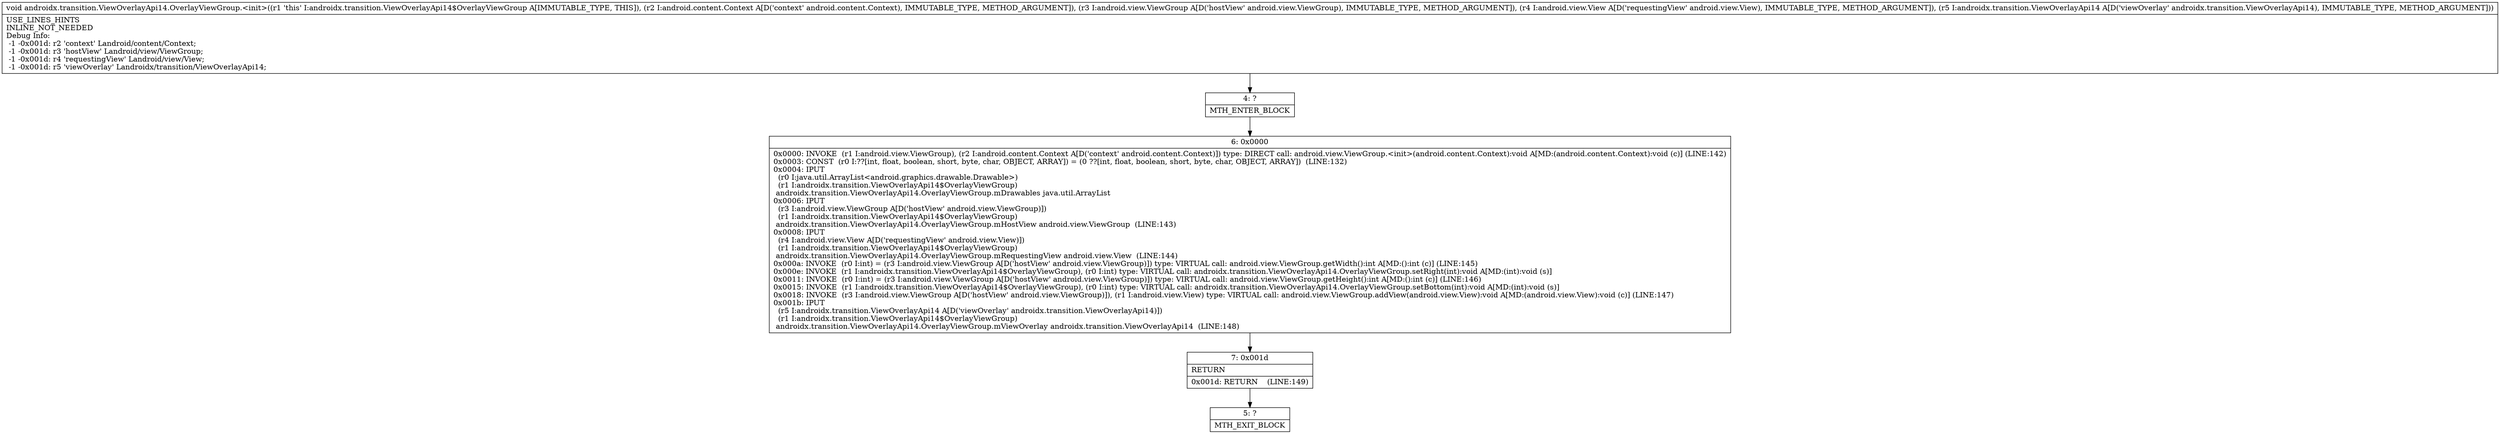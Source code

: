 digraph "CFG forandroidx.transition.ViewOverlayApi14.OverlayViewGroup.\<init\>(Landroid\/content\/Context;Landroid\/view\/ViewGroup;Landroid\/view\/View;Landroidx\/transition\/ViewOverlayApi14;)V" {
Node_4 [shape=record,label="{4\:\ ?|MTH_ENTER_BLOCK\l}"];
Node_6 [shape=record,label="{6\:\ 0x0000|0x0000: INVOKE  (r1 I:android.view.ViewGroup), (r2 I:android.content.Context A[D('context' android.content.Context)]) type: DIRECT call: android.view.ViewGroup.\<init\>(android.content.Context):void A[MD:(android.content.Context):void (c)] (LINE:142)\l0x0003: CONST  (r0 I:??[int, float, boolean, short, byte, char, OBJECT, ARRAY]) = (0 ??[int, float, boolean, short, byte, char, OBJECT, ARRAY])  (LINE:132)\l0x0004: IPUT  \l  (r0 I:java.util.ArrayList\<android.graphics.drawable.Drawable\>)\l  (r1 I:androidx.transition.ViewOverlayApi14$OverlayViewGroup)\l androidx.transition.ViewOverlayApi14.OverlayViewGroup.mDrawables java.util.ArrayList \l0x0006: IPUT  \l  (r3 I:android.view.ViewGroup A[D('hostView' android.view.ViewGroup)])\l  (r1 I:androidx.transition.ViewOverlayApi14$OverlayViewGroup)\l androidx.transition.ViewOverlayApi14.OverlayViewGroup.mHostView android.view.ViewGroup  (LINE:143)\l0x0008: IPUT  \l  (r4 I:android.view.View A[D('requestingView' android.view.View)])\l  (r1 I:androidx.transition.ViewOverlayApi14$OverlayViewGroup)\l androidx.transition.ViewOverlayApi14.OverlayViewGroup.mRequestingView android.view.View  (LINE:144)\l0x000a: INVOKE  (r0 I:int) = (r3 I:android.view.ViewGroup A[D('hostView' android.view.ViewGroup)]) type: VIRTUAL call: android.view.ViewGroup.getWidth():int A[MD:():int (c)] (LINE:145)\l0x000e: INVOKE  (r1 I:androidx.transition.ViewOverlayApi14$OverlayViewGroup), (r0 I:int) type: VIRTUAL call: androidx.transition.ViewOverlayApi14.OverlayViewGroup.setRight(int):void A[MD:(int):void (s)]\l0x0011: INVOKE  (r0 I:int) = (r3 I:android.view.ViewGroup A[D('hostView' android.view.ViewGroup)]) type: VIRTUAL call: android.view.ViewGroup.getHeight():int A[MD:():int (c)] (LINE:146)\l0x0015: INVOKE  (r1 I:androidx.transition.ViewOverlayApi14$OverlayViewGroup), (r0 I:int) type: VIRTUAL call: androidx.transition.ViewOverlayApi14.OverlayViewGroup.setBottom(int):void A[MD:(int):void (s)]\l0x0018: INVOKE  (r3 I:android.view.ViewGroup A[D('hostView' android.view.ViewGroup)]), (r1 I:android.view.View) type: VIRTUAL call: android.view.ViewGroup.addView(android.view.View):void A[MD:(android.view.View):void (c)] (LINE:147)\l0x001b: IPUT  \l  (r5 I:androidx.transition.ViewOverlayApi14 A[D('viewOverlay' androidx.transition.ViewOverlayApi14)])\l  (r1 I:androidx.transition.ViewOverlayApi14$OverlayViewGroup)\l androidx.transition.ViewOverlayApi14.OverlayViewGroup.mViewOverlay androidx.transition.ViewOverlayApi14  (LINE:148)\l}"];
Node_7 [shape=record,label="{7\:\ 0x001d|RETURN\l|0x001d: RETURN    (LINE:149)\l}"];
Node_5 [shape=record,label="{5\:\ ?|MTH_EXIT_BLOCK\l}"];
MethodNode[shape=record,label="{void androidx.transition.ViewOverlayApi14.OverlayViewGroup.\<init\>((r1 'this' I:androidx.transition.ViewOverlayApi14$OverlayViewGroup A[IMMUTABLE_TYPE, THIS]), (r2 I:android.content.Context A[D('context' android.content.Context), IMMUTABLE_TYPE, METHOD_ARGUMENT]), (r3 I:android.view.ViewGroup A[D('hostView' android.view.ViewGroup), IMMUTABLE_TYPE, METHOD_ARGUMENT]), (r4 I:android.view.View A[D('requestingView' android.view.View), IMMUTABLE_TYPE, METHOD_ARGUMENT]), (r5 I:androidx.transition.ViewOverlayApi14 A[D('viewOverlay' androidx.transition.ViewOverlayApi14), IMMUTABLE_TYPE, METHOD_ARGUMENT]))  | USE_LINES_HINTS\lINLINE_NOT_NEEDED\lDebug Info:\l  \-1 \-0x001d: r2 'context' Landroid\/content\/Context;\l  \-1 \-0x001d: r3 'hostView' Landroid\/view\/ViewGroup;\l  \-1 \-0x001d: r4 'requestingView' Landroid\/view\/View;\l  \-1 \-0x001d: r5 'viewOverlay' Landroidx\/transition\/ViewOverlayApi14;\l}"];
MethodNode -> Node_4;Node_4 -> Node_6;
Node_6 -> Node_7;
Node_7 -> Node_5;
}

